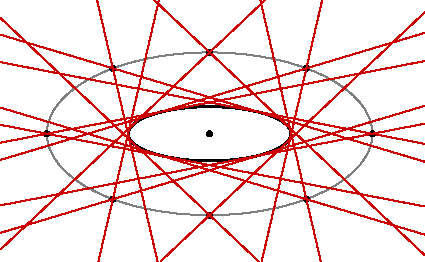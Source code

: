     import geometry; size(7.5cm,0);
    point A=(2.5,-1); dot(A);
    ellipse C=ellipse(A,3,1); draw(C,linewidth(bp));
    path Cp=shift(A)*xscale(2)*scale(3)*unitcircle;
    draw(Cp, grey);
    for (int i=0; i < 360; i+=45) {
      point M=relpoint(Cp, i/360); dot(M);
      draw(tangents(C, M), 0.8*red);
    }
    addMargins(10mm,10mm);

